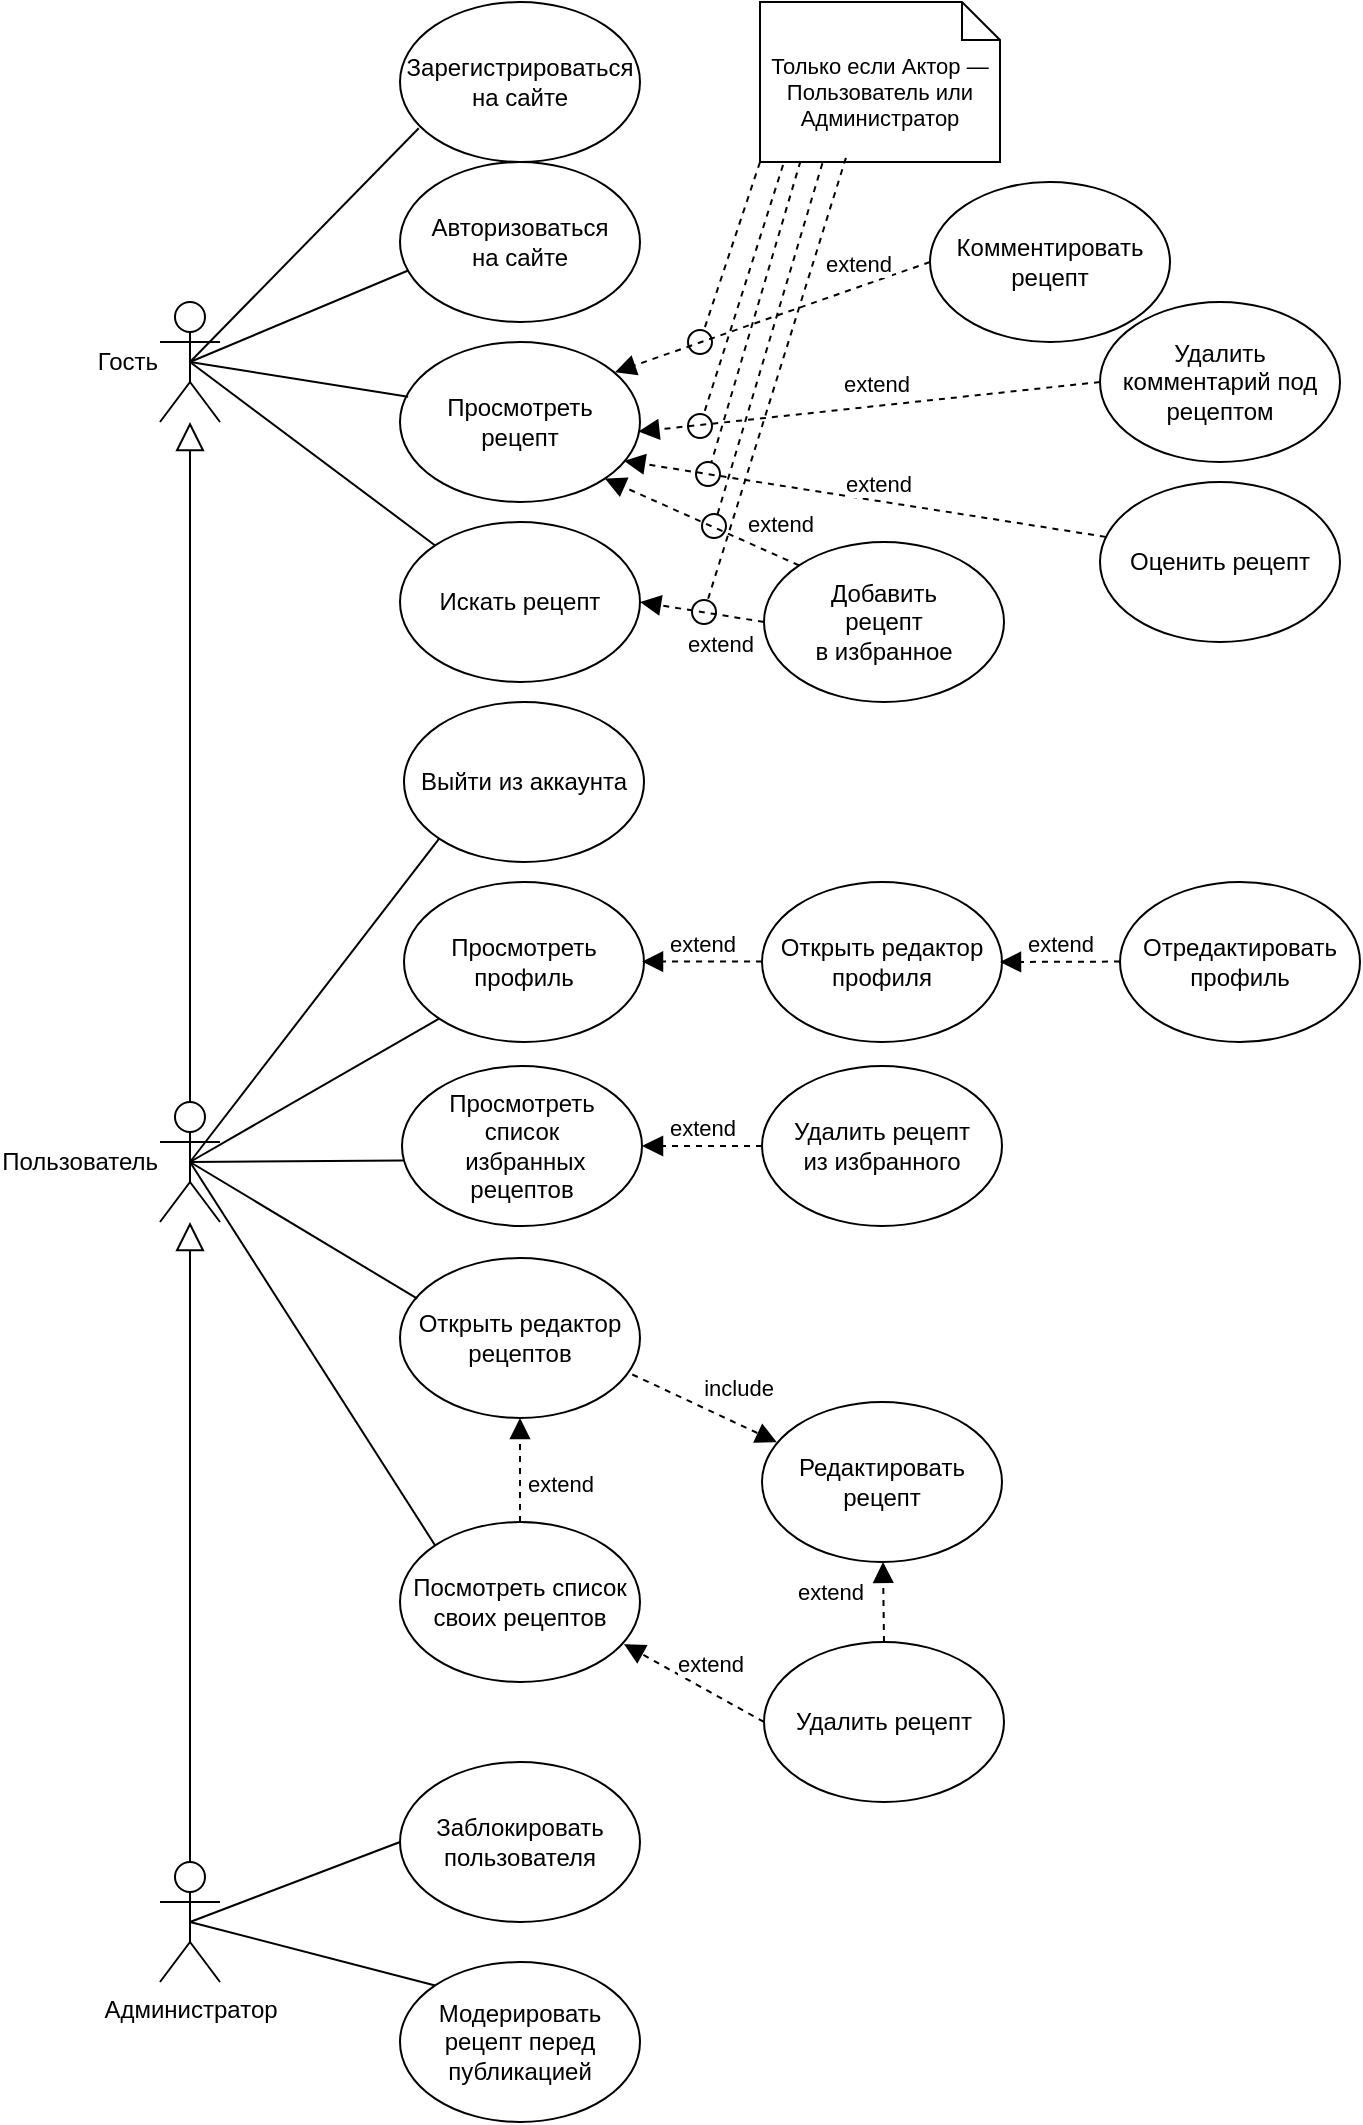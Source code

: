 <mxfile version="26.0.16">
  <diagram name="Страница — 1" id="d3kOzRfhT8X_lhznFxZR">
    <mxGraphModel dx="1449" dy="1004" grid="1" gridSize="10" guides="1" tooltips="1" connect="1" arrows="1" fold="1" page="1" pageScale="1" pageWidth="827" pageHeight="1169" math="0" shadow="0">
      <root>
        <mxCell id="0" />
        <mxCell id="1" parent="0" />
        <mxCell id="0UNbBHlHOz3HFfqeEK-B-40" value="" style="endArrow=none;html=1;rounded=0;entryX=0.5;entryY=0.5;entryDx=0;entryDy=0;entryPerimeter=0;exitX=0;exitY=1;exitDx=0;exitDy=0;" parent="1" source="0UNbBHlHOz3HFfqeEK-B-13" target="0UNbBHlHOz3HFfqeEK-B-2" edge="1">
          <mxGeometry width="50" height="50" relative="1" as="geometry">
            <mxPoint x="430" y="310" as="sourcePoint" />
            <mxPoint x="550" y="180" as="targetPoint" />
          </mxGeometry>
        </mxCell>
        <mxCell id="0UNbBHlHOz3HFfqeEK-B-39" value="" style="endArrow=none;html=1;rounded=0;entryX=0.5;entryY=0.5;entryDx=0;entryDy=0;entryPerimeter=0;exitX=0;exitY=1;exitDx=0;exitDy=0;" parent="1" source="0UNbBHlHOz3HFfqeEK-B-12" target="0UNbBHlHOz3HFfqeEK-B-2" edge="1">
          <mxGeometry width="50" height="50" relative="1" as="geometry">
            <mxPoint x="505" y="350" as="sourcePoint" />
            <mxPoint x="625" y="220" as="targetPoint" />
          </mxGeometry>
        </mxCell>
        <mxCell id="0UNbBHlHOz3HFfqeEK-B-1" value="Гость" style="shape=umlActor;verticalLabelPosition=middle;verticalAlign=middle;html=1;outlineConnect=0;labelPosition=left;align=right;" parent="1" vertex="1">
          <mxGeometry x="90" y="150" width="30" height="60" as="geometry" />
        </mxCell>
        <mxCell id="0UNbBHlHOz3HFfqeEK-B-3" value="Администратор" style="shape=umlActor;verticalLabelPosition=bottom;verticalAlign=top;html=1;outlineConnect=0;labelPosition=center;align=center;" parent="1" vertex="1">
          <mxGeometry x="90" y="930" width="30" height="60" as="geometry" />
        </mxCell>
        <mxCell id="0UNbBHlHOz3HFfqeEK-B-5" value="&lt;div&gt;Просмотреть&lt;/div&gt;&lt;div&gt;рецепт&lt;/div&gt;" style="ellipse;whiteSpace=wrap;html=1;" parent="1" vertex="1">
          <mxGeometry x="210" y="170" width="120" height="80" as="geometry" />
        </mxCell>
        <mxCell id="0UNbBHlHOz3HFfqeEK-B-7" value="Искать рецепт" style="ellipse;whiteSpace=wrap;html=1;" parent="1" vertex="1">
          <mxGeometry x="210" y="260" width="120" height="80" as="geometry" />
        </mxCell>
        <mxCell id="0UNbBHlHOz3HFfqeEK-B-8" value="Зарегистрироваться на сайте" style="ellipse;whiteSpace=wrap;html=1;" parent="1" vertex="1">
          <mxGeometry x="210" width="120" height="80" as="geometry" />
        </mxCell>
        <mxCell id="0UNbBHlHOz3HFfqeEK-B-10" value="&lt;div&gt;Авторизоваться&lt;/div&gt;&lt;div&gt;на сайте&lt;/div&gt;" style="ellipse;whiteSpace=wrap;html=1;" parent="1" vertex="1">
          <mxGeometry x="210" y="80" width="120" height="80" as="geometry" />
        </mxCell>
        <mxCell id="0UNbBHlHOz3HFfqeEK-B-13" value="Просмотреть профиль" style="ellipse;whiteSpace=wrap;html=1;" parent="1" vertex="1">
          <mxGeometry x="212" y="440" width="120" height="80" as="geometry" />
        </mxCell>
        <mxCell id="0UNbBHlHOz3HFfqeEK-B-15" value="Открыть редактор рецептов" style="ellipse;whiteSpace=wrap;html=1;" parent="1" vertex="1">
          <mxGeometry x="210" y="628" width="120" height="80" as="geometry" />
        </mxCell>
        <mxCell id="0UNbBHlHOz3HFfqeEK-B-16" value="&lt;div&gt;Редактировать рецепт&lt;/div&gt;" style="ellipse;whiteSpace=wrap;html=1;" parent="1" vertex="1">
          <mxGeometry x="391" y="700" width="120" height="80" as="geometry" />
        </mxCell>
        <mxCell id="0UNbBHlHOz3HFfqeEK-B-17" value="Удалить рецепт" style="ellipse;whiteSpace=wrap;html=1;" parent="1" vertex="1">
          <mxGeometry x="392" y="820" width="120" height="80" as="geometry" />
        </mxCell>
        <mxCell id="0UNbBHlHOz3HFfqeEK-B-18" value="&lt;div&gt;Добавить&lt;/div&gt;&lt;div&gt;рецепт&lt;/div&gt;&lt;div&gt;в избранное&lt;/div&gt;" style="ellipse;whiteSpace=wrap;html=1;" parent="1" vertex="1">
          <mxGeometry x="392" y="270" width="120" height="80" as="geometry" />
        </mxCell>
        <mxCell id="0UNbBHlHOz3HFfqeEK-B-19" value="&lt;div&gt;Удалить рецепт&lt;/div&gt;&lt;div&gt;из избранного&lt;/div&gt;" style="ellipse;whiteSpace=wrap;html=1;" parent="1" vertex="1">
          <mxGeometry x="391" y="532" width="120" height="80" as="geometry" />
        </mxCell>
        <mxCell id="0UNbBHlHOz3HFfqeEK-B-21" value="Комментировать рецепт" style="ellipse;whiteSpace=wrap;html=1;" parent="1" vertex="1">
          <mxGeometry x="475" y="90" width="120" height="80" as="geometry" />
        </mxCell>
        <mxCell id="0UNbBHlHOz3HFfqeEK-B-22" value="Оценить рецепт" style="ellipse;whiteSpace=wrap;html=1;" parent="1" vertex="1">
          <mxGeometry x="560" y="240" width="120" height="80" as="geometry" />
        </mxCell>
        <mxCell id="0UNbBHlHOz3HFfqeEK-B-23" value="Модерировать рецепт перед публикацией" style="ellipse;whiteSpace=wrap;html=1;" parent="1" vertex="1">
          <mxGeometry x="210" y="980" width="120" height="80" as="geometry" />
        </mxCell>
        <mxCell id="0UNbBHlHOz3HFfqeEK-B-24" value="Заблокировать пользователя" style="ellipse;whiteSpace=wrap;html=1;" parent="1" vertex="1">
          <mxGeometry x="210" y="880" width="120" height="80" as="geometry" />
        </mxCell>
        <mxCell id="0UNbBHlHOz3HFfqeEK-B-25" value="" style="endArrow=none;html=1;rounded=0;entryX=0.5;entryY=0.5;entryDx=0;entryDy=0;entryPerimeter=0;exitX=0.034;exitY=0.342;exitDx=0;exitDy=0;exitPerimeter=0;" parent="1" source="0UNbBHlHOz3HFfqeEK-B-5" target="0UNbBHlHOz3HFfqeEK-B-1" edge="1">
          <mxGeometry width="50" height="50" relative="1" as="geometry">
            <mxPoint x="380" y="310" as="sourcePoint" />
            <mxPoint x="430" y="260" as="targetPoint" />
          </mxGeometry>
        </mxCell>
        <mxCell id="0UNbBHlHOz3HFfqeEK-B-27" value="" style="endArrow=none;html=1;rounded=0;entryX=0.5;entryY=0.5;entryDx=0;entryDy=0;entryPerimeter=0;exitX=0;exitY=0;exitDx=0;exitDy=0;" parent="1" source="0UNbBHlHOz3HFfqeEK-B-7" target="0UNbBHlHOz3HFfqeEK-B-1" edge="1">
          <mxGeometry width="50" height="50" relative="1" as="geometry">
            <mxPoint x="370" y="480" as="sourcePoint" />
            <mxPoint x="490" y="320" as="targetPoint" />
          </mxGeometry>
        </mxCell>
        <mxCell id="0UNbBHlHOz3HFfqeEK-B-33" value="" style="endArrow=none;html=1;rounded=0;exitX=0;exitY=0;exitDx=0;exitDy=0;entryX=0.5;entryY=0.5;entryDx=0;entryDy=0;entryPerimeter=0;" parent="1" source="0UNbBHlHOz3HFfqeEK-B-23" target="0UNbBHlHOz3HFfqeEK-B-3" edge="1">
          <mxGeometry width="50" height="50" relative="1" as="geometry">
            <mxPoint x="216.24" y="993.28" as="sourcePoint" />
            <mxPoint x="730" y="510" as="targetPoint" />
          </mxGeometry>
        </mxCell>
        <mxCell id="0UNbBHlHOz3HFfqeEK-B-34" value="" style="endArrow=none;html=1;rounded=0;exitX=0;exitY=0.5;exitDx=0;exitDy=0;entryX=0.5;entryY=0.5;entryDx=0;entryDy=0;entryPerimeter=0;" parent="1" source="0UNbBHlHOz3HFfqeEK-B-24" target="0UNbBHlHOz3HFfqeEK-B-3" edge="1">
          <mxGeometry width="50" height="50" relative="1" as="geometry">
            <mxPoint x="590" y="550" as="sourcePoint" />
            <mxPoint x="690" y="500" as="targetPoint" />
          </mxGeometry>
        </mxCell>
        <mxCell id="0UNbBHlHOz3HFfqeEK-B-35" value="" style="endArrow=none;html=1;rounded=0;exitX=0.078;exitY=0.789;exitDx=0;exitDy=0;entryX=0.5;entryY=0.5;entryDx=0;entryDy=0;entryPerimeter=0;exitPerimeter=0;" parent="1" source="0UNbBHlHOz3HFfqeEK-B-8" target="0UNbBHlHOz3HFfqeEK-B-1" edge="1">
          <mxGeometry width="50" height="50" relative="1" as="geometry">
            <mxPoint x="380" y="370" as="sourcePoint" />
            <mxPoint x="420" y="250" as="targetPoint" />
          </mxGeometry>
        </mxCell>
        <mxCell id="0UNbBHlHOz3HFfqeEK-B-36" value="" style="endArrow=none;html=1;rounded=0;entryX=0.034;entryY=0.678;entryDx=0;entryDy=0;exitX=0.5;exitY=0.5;exitDx=0;exitDy=0;exitPerimeter=0;entryPerimeter=0;" parent="1" source="0UNbBHlHOz3HFfqeEK-B-1" target="0UNbBHlHOz3HFfqeEK-B-10" edge="1">
          <mxGeometry width="50" height="50" relative="1" as="geometry">
            <mxPoint x="390" y="380" as="sourcePoint" />
            <mxPoint x="510" y="250" as="targetPoint" />
          </mxGeometry>
        </mxCell>
        <mxCell id="0UNbBHlHOz3HFfqeEK-B-42" value="" style="endArrow=none;html=1;rounded=0;entryX=0.072;entryY=0.254;entryDx=0;entryDy=0;exitX=0.5;exitY=0.5;exitDx=0;exitDy=0;exitPerimeter=0;entryPerimeter=0;" parent="1" source="0UNbBHlHOz3HFfqeEK-B-2" target="0UNbBHlHOz3HFfqeEK-B-15" edge="1">
          <mxGeometry width="50" height="50" relative="1" as="geometry">
            <mxPoint x="810" y="250" as="sourcePoint" />
            <mxPoint x="930" y="120" as="targetPoint" />
          </mxGeometry>
        </mxCell>
        <mxCell id="0UNbBHlHOz3HFfqeEK-B-48" value="" style="endArrow=none;html=1;rounded=0;entryX=0.004;entryY=0.591;entryDx=0;entryDy=0;exitX=0.5;exitY=0.5;exitDx=0;exitDy=0;exitPerimeter=0;entryPerimeter=0;" parent="1" source="0UNbBHlHOz3HFfqeEK-B-2" target="0UNbBHlHOz3HFfqeEK-B-20" edge="1">
          <mxGeometry width="50" height="50" relative="1" as="geometry">
            <mxPoint x="845" y="260" as="sourcePoint" />
            <mxPoint x="1068" y="392" as="targetPoint" />
          </mxGeometry>
        </mxCell>
        <mxCell id="0UNbBHlHOz3HFfqeEK-B-2" value="&lt;div&gt;Пользователь&lt;/div&gt;" style="shape=umlActor;verticalLabelPosition=middle;verticalAlign=middle;html=1;outlineConnect=0;labelPosition=left;align=right;" parent="1" vertex="1">
          <mxGeometry x="90" y="550" width="30" height="60" as="geometry" />
        </mxCell>
        <mxCell id="0UNbBHlHOz3HFfqeEK-B-51" value="extend" style="html=1;verticalAlign=bottom;endArrow=block;dashed=1;endSize=8;curved=0;rounded=0;endFill=1;entryX=1;entryY=0.5;entryDx=0;entryDy=0;exitX=0;exitY=0.5;exitDx=0;exitDy=0;" parent="1" source="0UNbBHlHOz3HFfqeEK-B-19" target="0UNbBHlHOz3HFfqeEK-B-20" edge="1">
          <mxGeometry relative="1" as="geometry">
            <mxPoint x="451" y="852" as="sourcePoint" />
            <mxPoint x="371" y="852" as="targetPoint" />
            <mxPoint as="offset" />
          </mxGeometry>
        </mxCell>
        <mxCell id="0UNbBHlHOz3HFfqeEK-B-53" value="extend" style="html=1;verticalAlign=bottom;endArrow=block;dashed=1;endSize=8;curved=0;rounded=0;endFill=1;entryX=1;entryY=1;entryDx=0;entryDy=0;exitX=0;exitY=0;exitDx=0;exitDy=0;" parent="1" source="0UNbBHlHOz3HFfqeEK-B-18" target="0UNbBHlHOz3HFfqeEK-B-5" edge="1">
          <mxGeometry x="-0.746" y="-7" relative="1" as="geometry">
            <mxPoint x="447" y="280" as="sourcePoint" />
            <mxPoint x="410" y="319" as="targetPoint" />
            <mxPoint as="offset" />
          </mxGeometry>
        </mxCell>
        <mxCell id="0UNbBHlHOz3HFfqeEK-B-54" value="extend" style="html=1;verticalAlign=bottom;endArrow=block;dashed=1;endSize=8;curved=0;rounded=0;endFill=1;entryX=0.896;entryY=0.189;entryDx=0;entryDy=0;exitX=0;exitY=0.5;exitDx=0;exitDy=0;entryPerimeter=0;" parent="1" source="0UNbBHlHOz3HFfqeEK-B-21" target="0UNbBHlHOz3HFfqeEK-B-5" edge="1">
          <mxGeometry x="-0.556" y="-2" relative="1" as="geometry">
            <mxPoint x="467.52" y="263.12" as="sourcePoint" />
            <mxPoint x="320" y="236.88" as="targetPoint" />
            <mxPoint as="offset" />
          </mxGeometry>
        </mxCell>
        <mxCell id="0UNbBHlHOz3HFfqeEK-B-56" value="" style="endArrow=block;endFill=0;endSize=12;html=1;rounded=0;exitX=0.5;exitY=0;exitDx=0;exitDy=0;exitPerimeter=0;" parent="1" source="0UNbBHlHOz3HFfqeEK-B-2" target="0UNbBHlHOz3HFfqeEK-B-1" edge="1">
          <mxGeometry width="160" relative="1" as="geometry">
            <mxPoint x="80" y="490" as="sourcePoint" />
            <mxPoint x="140" y="320" as="targetPoint" />
          </mxGeometry>
        </mxCell>
        <mxCell id="0UNbBHlHOz3HFfqeEK-B-57" value="" style="endArrow=block;endFill=0;endSize=12;html=1;rounded=0;exitX=0.5;exitY=0;exitDx=0;exitDy=0;exitPerimeter=0;" parent="1" source="0UNbBHlHOz3HFfqeEK-B-3" target="0UNbBHlHOz3HFfqeEK-B-2" edge="1">
          <mxGeometry width="160" relative="1" as="geometry">
            <mxPoint x="105" y="390" as="sourcePoint" />
            <mxPoint x="90" y="650" as="targetPoint" />
          </mxGeometry>
        </mxCell>
        <mxCell id="0UNbBHlHOz3HFfqeEK-B-12" value="Выйти из аккаунта" style="ellipse;whiteSpace=wrap;html=1;" parent="1" vertex="1">
          <mxGeometry x="212" y="350" width="120" height="80" as="geometry" />
        </mxCell>
        <mxCell id="0UNbBHlHOz3HFfqeEK-B-20" value="&lt;div&gt;Просмотреть&lt;/div&gt;&lt;div&gt;список&lt;/div&gt;&lt;div&gt;&amp;nbsp;избранных рецептов&lt;/div&gt;" style="ellipse;whiteSpace=wrap;html=1;" parent="1" vertex="1">
          <mxGeometry x="211" y="532" width="120" height="80" as="geometry" />
        </mxCell>
        <mxCell id="0UNbBHlHOz3HFfqeEK-B-61" value="" style="endArrow=none;html=1;rounded=0;exitX=0.5;exitY=0.5;exitDx=0;exitDy=0;exitPerimeter=0;entryX=0;entryY=0;entryDx=0;entryDy=0;" parent="1" source="0UNbBHlHOz3HFfqeEK-B-2" target="0UNbBHlHOz3HFfqeEK-B-73" edge="1">
          <mxGeometry width="50" height="50" relative="1" as="geometry">
            <mxPoint x="70" y="650" as="sourcePoint" />
            <mxPoint x="195" y="790" as="targetPoint" />
          </mxGeometry>
        </mxCell>
        <mxCell id="0UNbBHlHOz3HFfqeEK-B-64" value="Только если Актор — Пользователь или Администратор" style="shape=note2;boundedLbl=1;whiteSpace=wrap;html=1;size=19;verticalAlign=top;align=center;fontSize=11;" parent="1" vertex="1">
          <mxGeometry x="390" width="120" height="80" as="geometry" />
        </mxCell>
        <mxCell id="0UNbBHlHOz3HFfqeEK-B-65" value="" style="endArrow=oval;dashed=1;endFill=0;endSize=12;html=1;rounded=0;" parent="1" edge="1">
          <mxGeometry width="160" relative="1" as="geometry">
            <mxPoint x="390" y="80" as="sourcePoint" />
            <mxPoint x="360" y="170" as="targetPoint" />
          </mxGeometry>
        </mxCell>
        <mxCell id="0UNbBHlHOz3HFfqeEK-B-66" value="" style="endArrow=oval;dashed=1;endFill=0;endSize=12;html=1;rounded=0;exitX=0.096;exitY=0.994;exitDx=0;exitDy=0;exitPerimeter=0;" parent="1" edge="1">
          <mxGeometry width="160" relative="1" as="geometry">
            <mxPoint x="401.52" y="81.52" as="sourcePoint" />
            <mxPoint x="360" y="212" as="targetPoint" />
          </mxGeometry>
        </mxCell>
        <mxCell id="0UNbBHlHOz3HFfqeEK-B-67" value="extend" style="html=1;verticalAlign=bottom;endArrow=block;dashed=1;endSize=8;curved=0;rounded=0;endFill=1;entryX=0.934;entryY=0.743;entryDx=0;entryDy=0;exitX=0.024;exitY=0.343;exitDx=0;exitDy=0;entryPerimeter=0;exitPerimeter=0;" parent="1" source="0UNbBHlHOz3HFfqeEK-B-22" target="0UNbBHlHOz3HFfqeEK-B-5" edge="1">
          <mxGeometry x="-0.055" relative="1" as="geometry">
            <mxPoint x="562" y="283" as="sourcePoint" />
            <mxPoint x="310" y="280" as="targetPoint" />
            <mxPoint as="offset" />
          </mxGeometry>
        </mxCell>
        <mxCell id="0UNbBHlHOz3HFfqeEK-B-68" value="" style="endArrow=oval;dashed=1;endFill=0;endSize=12;html=1;rounded=0;exitX=0.227;exitY=1.007;exitDx=0;exitDy=0;exitPerimeter=0;" parent="1" edge="1">
          <mxGeometry width="160" relative="1" as="geometry">
            <mxPoint x="410.24" y="79.56" as="sourcePoint" />
            <mxPoint x="364" y="236" as="targetPoint" />
          </mxGeometry>
        </mxCell>
        <mxCell id="0UNbBHlHOz3HFfqeEK-B-71" value="Открыть редактор профиля" style="ellipse;whiteSpace=wrap;html=1;" parent="1" vertex="1">
          <mxGeometry x="391" y="440" width="120" height="80" as="geometry" />
        </mxCell>
        <mxCell id="0UNbBHlHOz3HFfqeEK-B-72" value="extend" style="html=1;verticalAlign=bottom;endArrow=block;dashed=1;endSize=8;curved=0;rounded=0;endFill=1;entryX=1;entryY=0.5;entryDx=0;entryDy=0;exitX=0;exitY=0.5;exitDx=0;exitDy=0;" parent="1" edge="1">
          <mxGeometry relative="1" as="geometry">
            <mxPoint x="391" y="479.79" as="sourcePoint" />
            <mxPoint x="331" y="479.79" as="targetPoint" />
            <mxPoint as="offset" />
          </mxGeometry>
        </mxCell>
        <mxCell id="0UNbBHlHOz3HFfqeEK-B-73" value="&lt;div&gt;Посмотреть список&lt;/div&gt;&lt;div&gt;своих рецептов&lt;/div&gt;" style="ellipse;whiteSpace=wrap;html=1;" parent="1" vertex="1">
          <mxGeometry x="210" y="760" width="120" height="80" as="geometry" />
        </mxCell>
        <mxCell id="0UNbBHlHOz3HFfqeEK-B-74" value="extend" style="html=1;verticalAlign=bottom;endArrow=block;dashed=1;endSize=8;curved=0;rounded=0;endFill=1;entryX=0.933;entryY=0.763;entryDx=0;entryDy=0;exitX=0;exitY=0.5;exitDx=0;exitDy=0;entryPerimeter=0;" parent="1" source="0UNbBHlHOz3HFfqeEK-B-17" target="0UNbBHlHOz3HFfqeEK-B-73" edge="1">
          <mxGeometry x="-0.18" y="-4" relative="1" as="geometry">
            <mxPoint x="392" y="744.55" as="sourcePoint" />
            <mxPoint x="332" y="744.55" as="targetPoint" />
            <mxPoint as="offset" />
          </mxGeometry>
        </mxCell>
        <mxCell id="0UNbBHlHOz3HFfqeEK-B-75" value="extend" style="html=1;verticalAlign=bottom;endArrow=block;dashed=1;endSize=8;curved=0;rounded=0;endFill=1;exitX=0.5;exitY=0;exitDx=0;exitDy=0;entryX=0.5;entryY=1;entryDx=0;entryDy=0;" parent="1" source="0UNbBHlHOz3HFfqeEK-B-73" target="0UNbBHlHOz3HFfqeEK-B-15" edge="1">
          <mxGeometry x="-0.615" y="-20" relative="1" as="geometry">
            <mxPoint x="341" y="739.55" as="sourcePoint" />
            <mxPoint x="280" y="739.55" as="targetPoint" />
            <mxPoint as="offset" />
          </mxGeometry>
        </mxCell>
        <mxCell id="0UNbBHlHOz3HFfqeEK-B-76" value="include" style="html=1;verticalAlign=bottom;endArrow=block;dashed=1;endSize=8;curved=0;rounded=0;endFill=1;entryX=0.062;entryY=0.251;entryDx=0;entryDy=0;exitX=0.968;exitY=0.728;exitDx=0;exitDy=0;exitPerimeter=0;entryPerimeter=0;" parent="1" source="0UNbBHlHOz3HFfqeEK-B-15" target="0UNbBHlHOz3HFfqeEK-B-16" edge="1">
          <mxGeometry x="0.377" y="8" relative="1" as="geometry">
            <mxPoint x="350" y="850" as="sourcePoint" />
            <mxPoint x="411" y="850" as="targetPoint" />
            <mxPoint as="offset" />
          </mxGeometry>
        </mxCell>
        <mxCell id="HRCV_27olk5WRz3-rdqu-2" value="Удалить комментарий под рецептом" style="ellipse;whiteSpace=wrap;html=1;" vertex="1" parent="1">
          <mxGeometry x="560" y="150" width="120" height="80" as="geometry" />
        </mxCell>
        <mxCell id="HRCV_27olk5WRz3-rdqu-4" value="extend" style="html=1;verticalAlign=bottom;endArrow=block;dashed=1;endSize=8;curved=0;rounded=0;endFill=1;entryX=0.993;entryY=0.56;entryDx=0;entryDy=0;exitX=0;exitY=0.5;exitDx=0;exitDy=0;entryPerimeter=0;" edge="1" parent="1" source="HRCV_27olk5WRz3-rdqu-2" target="0UNbBHlHOz3HFfqeEK-B-5">
          <mxGeometry x="-0.034" y="-2" relative="1" as="geometry">
            <mxPoint x="429" y="316" as="sourcePoint" />
            <mxPoint x="290" y="310" as="targetPoint" />
            <mxPoint as="offset" />
          </mxGeometry>
        </mxCell>
        <mxCell id="HRCV_27olk5WRz3-rdqu-7" value="" style="endArrow=oval;dashed=1;endFill=0;endSize=12;html=1;rounded=0;exitX=0.26;exitY=1.008;exitDx=0;exitDy=0;exitPerimeter=0;" edge="1" parent="1" source="0UNbBHlHOz3HFfqeEK-B-64">
          <mxGeometry width="160" relative="1" as="geometry">
            <mxPoint x="420" y="71.44" as="sourcePoint" />
            <mxPoint x="367" y="262" as="targetPoint" />
          </mxGeometry>
        </mxCell>
        <mxCell id="HRCV_27olk5WRz3-rdqu-8" value="Отредактировать профиль" style="ellipse;whiteSpace=wrap;html=1;" vertex="1" parent="1">
          <mxGeometry x="570" y="440" width="120" height="80" as="geometry" />
        </mxCell>
        <mxCell id="HRCV_27olk5WRz3-rdqu-9" value="extend" style="html=1;verticalAlign=bottom;endArrow=block;dashed=1;endSize=8;curved=0;rounded=0;endFill=1;exitX=0;exitY=0.5;exitDx=0;exitDy=0;" edge="1" parent="1">
          <mxGeometry relative="1" as="geometry">
            <mxPoint x="570" y="479.79" as="sourcePoint" />
            <mxPoint x="510" y="480" as="targetPoint" />
            <mxPoint as="offset" />
          </mxGeometry>
        </mxCell>
        <mxCell id="HRCV_27olk5WRz3-rdqu-10" value="extend" style="html=1;verticalAlign=bottom;endArrow=block;dashed=1;endSize=8;curved=0;rounded=0;endFill=1;exitX=0.5;exitY=0;exitDx=0;exitDy=0;" edge="1" parent="1" source="0UNbBHlHOz3HFfqeEK-B-17" target="0UNbBHlHOz3HFfqeEK-B-16">
          <mxGeometry x="-0.203" y="27" relative="1" as="geometry">
            <mxPoint x="410" y="870" as="sourcePoint" />
            <mxPoint x="332" y="831" as="targetPoint" />
            <mxPoint as="offset" />
          </mxGeometry>
        </mxCell>
        <mxCell id="HRCV_27olk5WRz3-rdqu-11" value="extend" style="html=1;verticalAlign=bottom;endArrow=block;dashed=1;endSize=8;curved=0;rounded=0;endFill=1;entryX=1;entryY=0.5;entryDx=0;entryDy=0;exitX=0;exitY=0.5;exitDx=0;exitDy=0;" edge="1" parent="1" source="0UNbBHlHOz3HFfqeEK-B-18" target="0UNbBHlHOz3HFfqeEK-B-7">
          <mxGeometry x="-0.41" y="23" relative="1" as="geometry">
            <mxPoint x="420" y="292" as="sourcePoint" />
            <mxPoint x="322" y="248" as="targetPoint" />
            <mxPoint as="offset" />
          </mxGeometry>
        </mxCell>
        <mxCell id="HRCV_27olk5WRz3-rdqu-12" value="" style="endArrow=oval;dashed=1;endFill=0;endSize=12;html=1;rounded=0;exitX=0.358;exitY=0.974;exitDx=0;exitDy=0;exitPerimeter=0;" edge="1" parent="1" source="0UNbBHlHOz3HFfqeEK-B-64">
          <mxGeometry width="160" relative="1" as="geometry">
            <mxPoint x="433" y="96" as="sourcePoint" />
            <mxPoint x="362" y="305" as="targetPoint" />
          </mxGeometry>
        </mxCell>
      </root>
    </mxGraphModel>
  </diagram>
</mxfile>
